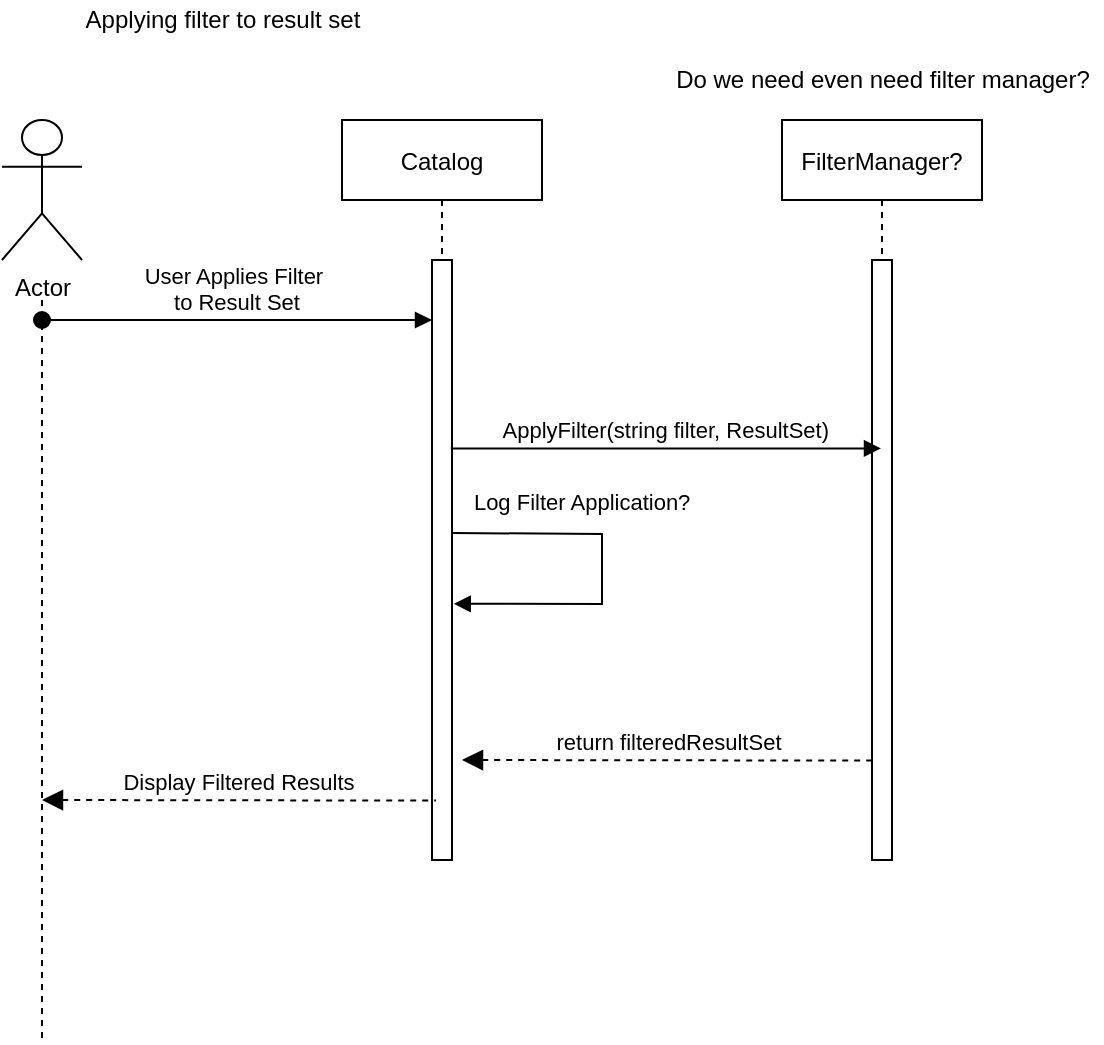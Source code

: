 <mxfile version="14.5.1" type="device" pages="2"><diagram id="UjCWL_lyinZyMGkoysBZ" name="Version 1"><mxGraphModel dx="1024" dy="571" grid="1" gridSize="10" guides="1" tooltips="1" connect="1" arrows="1" fold="1" page="1" pageScale="1" pageWidth="850" pageHeight="1100" math="0" shadow="0"><root><mxCell id="shs8Fl388bUA6_bIEqpY-0"/><mxCell id="shs8Fl388bUA6_bIEqpY-1" parent="shs8Fl388bUA6_bIEqpY-0"/><mxCell id="R7tsSq7FOmiGuC4lv1yL-0" value="Catalog" style="shape=umlLifeline;perimeter=lifelinePerimeter;container=1;collapsible=0;recursiveResize=0;rounded=0;shadow=0;strokeWidth=1;" parent="shs8Fl388bUA6_bIEqpY-1" vertex="1"><mxGeometry x="190" y="80" width="100" height="370" as="geometry"/></mxCell><mxCell id="R7tsSq7FOmiGuC4lv1yL-1" value="" style="points=[];perimeter=orthogonalPerimeter;rounded=0;shadow=0;strokeWidth=1;" parent="R7tsSq7FOmiGuC4lv1yL-0" vertex="1"><mxGeometry x="45" y="70" width="10" height="300" as="geometry"/></mxCell><mxCell id="R7tsSq7FOmiGuC4lv1yL-2" value="User Applies Filter &#10;to Result Set" style="verticalAlign=bottom;startArrow=oval;endArrow=block;startSize=8;shadow=0;strokeWidth=1;" parent="R7tsSq7FOmiGuC4lv1yL-0" target="R7tsSq7FOmiGuC4lv1yL-1" edge="1"><mxGeometry relative="1" as="geometry"><mxPoint x="-150" y="100" as="sourcePoint"/></mxGeometry></mxCell><mxCell id="R7tsSq7FOmiGuC4lv1yL-3" value="Log Filter Application?" style="verticalAlign=bottom;startArrow=none;endArrow=block;startSize=8;shadow=0;strokeWidth=1;startFill=0;exitX=1.052;exitY=0.455;exitDx=0;exitDy=0;exitPerimeter=0;rounded=0;entryX=1.086;entryY=0.573;entryDx=0;entryDy=0;entryPerimeter=0;" parent="R7tsSq7FOmiGuC4lv1yL-0" source="R7tsSq7FOmiGuC4lv1yL-1" target="R7tsSq7FOmiGuC4lv1yL-1" edge="1"><mxGeometry x="-0.298" y="7" relative="1" as="geometry"><mxPoint x="60.0" y="170.0" as="sourcePoint"/><mxPoint x="56" y="200" as="targetPoint"/><Array as="points"><mxPoint x="130" y="207"/><mxPoint x="130" y="242"/></Array><mxPoint as="offset"/></mxGeometry></mxCell><mxCell id="R7tsSq7FOmiGuC4lv1yL-4" value="FilterManager?" style="shape=umlLifeline;perimeter=lifelinePerimeter;container=1;collapsible=0;recursiveResize=0;rounded=0;shadow=0;strokeWidth=1;" parent="shs8Fl388bUA6_bIEqpY-1" vertex="1"><mxGeometry x="410" y="80" width="100" height="370" as="geometry"/></mxCell><mxCell id="R7tsSq7FOmiGuC4lv1yL-5" value="" style="points=[];perimeter=orthogonalPerimeter;rounded=0;shadow=0;strokeWidth=1;" parent="R7tsSq7FOmiGuC4lv1yL-4" vertex="1"><mxGeometry x="45" y="70" width="10" height="300" as="geometry"/></mxCell><mxCell id="R7tsSq7FOmiGuC4lv1yL-6" style="edgeStyle=orthogonalEdgeStyle;rounded=0;orthogonalLoop=1;jettySize=auto;html=1;endArrow=none;endFill=0;dashed=1;" parent="shs8Fl388bUA6_bIEqpY-1" edge="1"><mxGeometry relative="1" as="geometry"><mxPoint x="40" y="540" as="targetPoint"/><mxPoint x="40" y="170" as="sourcePoint"/><Array as="points"><mxPoint x="40" y="200"/></Array></mxGeometry></mxCell><mxCell id="R7tsSq7FOmiGuC4lv1yL-7" value="Actor" style="shape=umlActor;verticalLabelPosition=bottom;verticalAlign=top;html=1;outlineConnect=0;" parent="shs8Fl388bUA6_bIEqpY-1" vertex="1"><mxGeometry x="20" y="80" width="40" height="70" as="geometry"/></mxCell><mxCell id="R7tsSq7FOmiGuC4lv1yL-8" value="ApplyFilter(string filter, ResultSet)" style="verticalAlign=bottom;startArrow=none;endArrow=block;startSize=8;shadow=0;strokeWidth=1;startFill=0;exitX=0.94;exitY=0.314;exitDx=0;exitDy=0;exitPerimeter=0;" parent="shs8Fl388bUA6_bIEqpY-1" source="R7tsSq7FOmiGuC4lv1yL-1" target="R7tsSq7FOmiGuC4lv1yL-4" edge="1"><mxGeometry relative="1" as="geometry"><mxPoint x="250" y="210" as="sourcePoint"/><mxPoint x="440" y="219" as="targetPoint"/></mxGeometry></mxCell><mxCell id="R7tsSq7FOmiGuC4lv1yL-9" value="return filteredResultSet" style="verticalAlign=bottom;startArrow=block;endArrow=none;startSize=8;shadow=0;strokeWidth=1;startFill=1;entryX=-0.067;entryY=0.652;entryDx=0;entryDy=0;entryPerimeter=0;endFill=0;dashed=1;" parent="shs8Fl388bUA6_bIEqpY-1" edge="1"><mxGeometry relative="1" as="geometry"><mxPoint x="250" y="400" as="sourcePoint"/><mxPoint x="457" y="400.3" as="targetPoint"/></mxGeometry></mxCell><mxCell id="R7tsSq7FOmiGuC4lv1yL-10" value="Display Filtered Results" style="verticalAlign=bottom;startArrow=block;endArrow=none;startSize=8;shadow=0;strokeWidth=1;startFill=1;entryX=-0.067;entryY=0.652;entryDx=0;entryDy=0;entryPerimeter=0;endFill=0;dashed=1;" parent="shs8Fl388bUA6_bIEqpY-1" edge="1"><mxGeometry relative="1" as="geometry"><mxPoint x="40" y="420" as="sourcePoint"/><mxPoint x="237" y="420.3" as="targetPoint"/></mxGeometry></mxCell><mxCell id="R7tsSq7FOmiGuC4lv1yL-11" value="Applying filter to result set" style="text;html=1;align=center;verticalAlign=middle;resizable=0;points=[];autosize=1;" parent="shs8Fl388bUA6_bIEqpY-1" vertex="1"><mxGeometry x="55" y="20" width="150" height="20" as="geometry"/></mxCell><mxCell id="R7tsSq7FOmiGuC4lv1yL-12" value="Do we need even need filter manager?" style="text;html=1;align=center;verticalAlign=middle;resizable=0;points=[];autosize=1;" parent="shs8Fl388bUA6_bIEqpY-1" vertex="1"><mxGeometry x="350" y="50" width="220" height="20" as="geometry"/></mxCell></root></mxGraphModel></diagram><diagram id="HO1IQ5hEZW74kUP9K3i6" name="Version 2"><mxGraphModel dx="585" dy="326" grid="1" gridSize="10" guides="1" tooltips="1" connect="1" arrows="1" fold="1" page="1" pageScale="1" pageWidth="850" pageHeight="1100" math="0" shadow="0"><root><mxCell id="zgM1bMhAkk7dWPDIGJ5w-0"/><mxCell id="zgM1bMhAkk7dWPDIGJ5w-1" parent="zgM1bMhAkk7dWPDIGJ5w-0"/><mxCell id="zgM1bMhAkk7dWPDIGJ5w-2" value="Catalog" style="shape=umlLifeline;perimeter=lifelinePerimeter;container=1;collapsible=0;recursiveResize=0;rounded=0;shadow=0;strokeWidth=1;" vertex="1" parent="zgM1bMhAkk7dWPDIGJ5w-1"><mxGeometry x="190" y="80" width="100" height="370" as="geometry"/></mxCell><mxCell id="zgM1bMhAkk7dWPDIGJ5w-3" value="" style="points=[];perimeter=orthogonalPerimeter;rounded=0;shadow=0;strokeWidth=1;" vertex="1" parent="zgM1bMhAkk7dWPDIGJ5w-2"><mxGeometry x="45" y="70" width="10" height="300" as="geometry"/></mxCell><mxCell id="zgM1bMhAkk7dWPDIGJ5w-4" value="User Applies Filter &#10;to Result Set" style="verticalAlign=bottom;startArrow=oval;endArrow=block;startSize=8;shadow=0;strokeWidth=1;" edge="1" parent="zgM1bMhAkk7dWPDIGJ5w-2" target="zgM1bMhAkk7dWPDIGJ5w-3"><mxGeometry relative="1" as="geometry"><mxPoint x="-150" y="100" as="sourcePoint"/></mxGeometry></mxCell><mxCell id="zgM1bMhAkk7dWPDIGJ5w-5" value="Log Filter Application?" style="verticalAlign=bottom;startArrow=none;endArrow=block;startSize=8;shadow=0;strokeWidth=1;startFill=0;exitX=1.052;exitY=0.455;exitDx=0;exitDy=0;exitPerimeter=0;rounded=0;entryX=1.086;entryY=0.573;entryDx=0;entryDy=0;entryPerimeter=0;" edge="1" parent="zgM1bMhAkk7dWPDIGJ5w-2" source="zgM1bMhAkk7dWPDIGJ5w-3" target="zgM1bMhAkk7dWPDIGJ5w-3"><mxGeometry x="-0.298" y="7" relative="1" as="geometry"><mxPoint x="60.0" y="170.0" as="sourcePoint"/><mxPoint x="56" y="200" as="targetPoint"/><Array as="points"><mxPoint x="130" y="207"/><mxPoint x="130" y="242"/></Array><mxPoint as="offset"/></mxGeometry></mxCell><mxCell id="zgM1bMhAkk7dWPDIGJ5w-10" value="ApplyFilter(string filter, ResultSet)" style="verticalAlign=bottom;startArrow=none;endArrow=block;startSize=8;shadow=0;strokeWidth=1;startFill=0;exitX=1.109;exitY=0.163;exitDx=0;exitDy=0;exitPerimeter=0;entryX=1.246;entryY=0.297;entryDx=0;entryDy=0;entryPerimeter=0;rounded=0;" edge="1" parent="zgM1bMhAkk7dWPDIGJ5w-2" source="zgM1bMhAkk7dWPDIGJ5w-3" target="zgM1bMhAkk7dWPDIGJ5w-3"><mxGeometry x="-0.207" y="10" relative="1" as="geometry"><mxPoint x="60" y="120" as="sourcePoint"/><mxPoint x="160" y="160" as="targetPoint"/><Array as="points"><mxPoint x="130" y="119"/><mxPoint x="130" y="159"/></Array><mxPoint as="offset"/></mxGeometry></mxCell><mxCell id="zgM1bMhAkk7dWPDIGJ5w-8" style="edgeStyle=orthogonalEdgeStyle;rounded=0;orthogonalLoop=1;jettySize=auto;html=1;endArrow=none;endFill=0;dashed=1;" edge="1" parent="zgM1bMhAkk7dWPDIGJ5w-1"><mxGeometry relative="1" as="geometry"><mxPoint x="40" y="540" as="targetPoint"/><mxPoint x="40" y="170" as="sourcePoint"/><Array as="points"><mxPoint x="40" y="200"/></Array></mxGeometry></mxCell><mxCell id="zgM1bMhAkk7dWPDIGJ5w-9" value="Actor" style="shape=umlActor;verticalLabelPosition=bottom;verticalAlign=top;html=1;outlineConnect=0;" vertex="1" parent="zgM1bMhAkk7dWPDIGJ5w-1"><mxGeometry x="20" y="80" width="40" height="70" as="geometry"/></mxCell><mxCell id="zgM1bMhAkk7dWPDIGJ5w-12" value="Display Filtered Results" style="verticalAlign=bottom;startArrow=block;endArrow=none;startSize=8;shadow=0;strokeWidth=1;startFill=1;entryX=-0.067;entryY=0.652;entryDx=0;entryDy=0;entryPerimeter=0;endFill=0;dashed=1;" edge="1" parent="zgM1bMhAkk7dWPDIGJ5w-1"><mxGeometry relative="1" as="geometry"><mxPoint x="40" y="420" as="sourcePoint"/><mxPoint x="237" y="420.3" as="targetPoint"/></mxGeometry></mxCell><mxCell id="zgM1bMhAkk7dWPDIGJ5w-13" value="Applying filter to result set" style="text;html=1;align=center;verticalAlign=middle;resizable=0;points=[];autosize=1;" vertex="1" parent="zgM1bMhAkk7dWPDIGJ5w-1"><mxGeometry x="55" y="20" width="150" height="20" as="geometry"/></mxCell></root></mxGraphModel></diagram></mxfile>